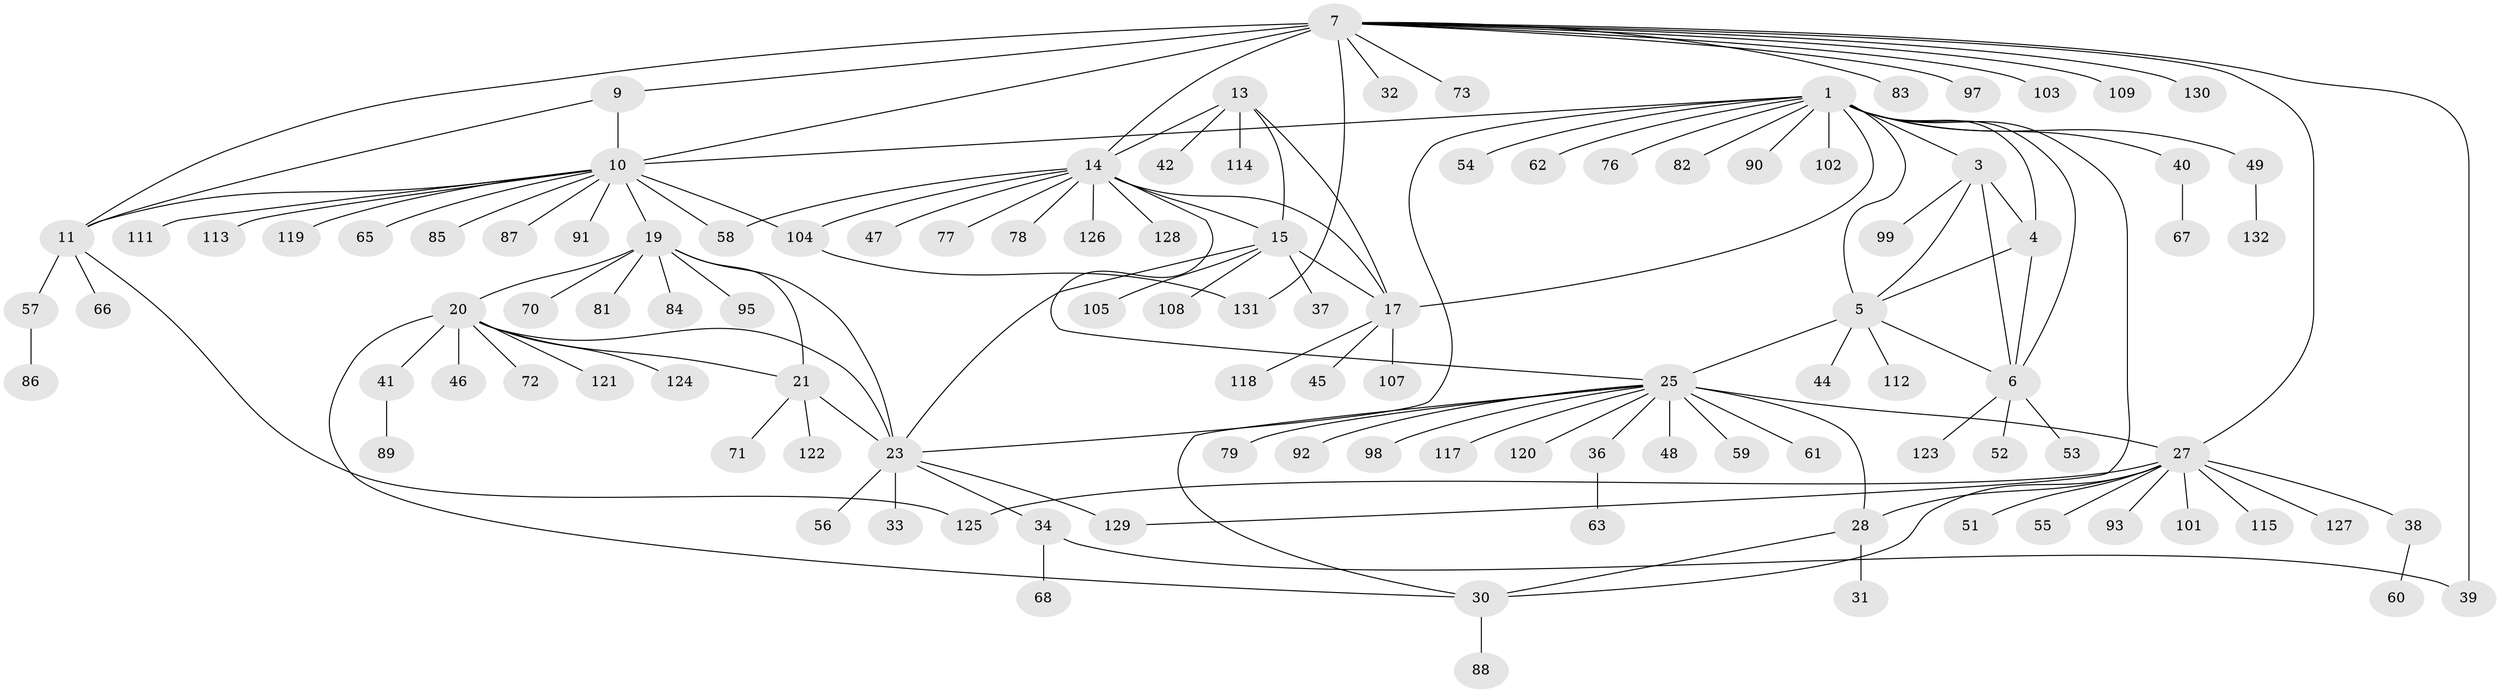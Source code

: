 // original degree distribution, {13: 0.015151515151515152, 9: 0.07575757575757576, 6: 0.03787878787878788, 5: 0.015151515151515152, 8: 0.015151515151515152, 12: 0.022727272727272728, 10: 0.022727272727272728, 11: 0.007575757575757576, 7: 0.015151515151515152, 1: 0.6439393939393939, 4: 0.007575757575757576, 2: 0.10606060606060606, 3: 0.015151515151515152}
// Generated by graph-tools (version 1.1) at 2025/42/03/06/25 10:42:06]
// undirected, 109 vertices, 138 edges
graph export_dot {
graph [start="1"]
  node [color=gray90,style=filled];
  1 [super="+2"];
  3;
  4;
  5 [super="+74"];
  6 [super="+106"];
  7 [super="+8"];
  9 [super="+75"];
  10 [super="+12"];
  11 [super="+116"];
  13 [super="+69"];
  14 [super="+16"];
  15 [super="+64"];
  17 [super="+18"];
  19 [super="+22"];
  20 [super="+35"];
  21 [super="+24"];
  23 [super="+100"];
  25 [super="+26"];
  27 [super="+29"];
  28 [super="+96"];
  30;
  31;
  32;
  33;
  34 [super="+43"];
  36;
  37;
  38;
  39;
  40;
  41;
  42;
  44;
  45;
  46;
  47 [super="+50"];
  48;
  49;
  51;
  52;
  53;
  54;
  55;
  56;
  57;
  58 [super="+80"];
  59;
  60;
  61;
  62 [super="+110"];
  63;
  65;
  66 [super="+94"];
  67;
  68;
  70;
  71;
  72;
  73;
  76;
  77;
  78;
  79;
  81;
  82;
  83;
  84;
  85;
  86;
  87;
  88;
  89;
  90;
  91;
  92;
  93;
  95;
  97;
  98;
  99;
  101;
  102;
  103;
  104;
  105;
  107;
  108;
  109;
  111;
  112;
  113;
  114;
  115;
  117;
  118;
  119;
  120;
  121;
  122;
  123;
  124;
  125;
  126;
  127;
  128;
  129;
  130;
  131;
  132;
  1 -- 3 [weight=2];
  1 -- 4 [weight=2];
  1 -- 5 [weight=2];
  1 -- 6 [weight=2];
  1 -- 17;
  1 -- 40;
  1 -- 49;
  1 -- 54;
  1 -- 62;
  1 -- 76;
  1 -- 102;
  1 -- 129;
  1 -- 10;
  1 -- 82;
  1 -- 23;
  1 -- 90;
  3 -- 4;
  3 -- 5;
  3 -- 6;
  3 -- 99;
  4 -- 5;
  4 -- 6;
  5 -- 6;
  5 -- 44;
  5 -- 112;
  5 -- 25;
  6 -- 52;
  6 -- 53;
  6 -- 123;
  7 -- 9 [weight=2];
  7 -- 10 [weight=4];
  7 -- 11 [weight=2];
  7 -- 39;
  7 -- 83;
  7 -- 32;
  7 -- 97;
  7 -- 130;
  7 -- 131;
  7 -- 103;
  7 -- 73;
  7 -- 14;
  7 -- 109;
  7 -- 27;
  9 -- 10 [weight=2];
  9 -- 11;
  10 -- 11 [weight=2];
  10 -- 65;
  10 -- 85;
  10 -- 87;
  10 -- 104;
  10 -- 111;
  10 -- 119;
  10 -- 113;
  10 -- 19;
  10 -- 58;
  10 -- 91;
  11 -- 57;
  11 -- 66;
  11 -- 125;
  13 -- 14 [weight=2];
  13 -- 15;
  13 -- 17 [weight=2];
  13 -- 42;
  13 -- 114;
  14 -- 15 [weight=2];
  14 -- 17 [weight=4];
  14 -- 47;
  14 -- 77;
  14 -- 128;
  14 -- 104;
  14 -- 78;
  14 -- 25;
  14 -- 58;
  14 -- 126;
  15 -- 17 [weight=2];
  15 -- 23;
  15 -- 37;
  15 -- 108;
  15 -- 105;
  17 -- 45;
  17 -- 107;
  17 -- 118;
  19 -- 20 [weight=2];
  19 -- 21 [weight=4];
  19 -- 23 [weight=2];
  19 -- 70;
  19 -- 81;
  19 -- 95;
  19 -- 84;
  20 -- 21 [weight=2];
  20 -- 23;
  20 -- 30;
  20 -- 41;
  20 -- 46;
  20 -- 72;
  20 -- 121;
  20 -- 124;
  21 -- 23 [weight=2];
  21 -- 122;
  21 -- 71;
  23 -- 33;
  23 -- 34;
  23 -- 56;
  23 -- 129;
  25 -- 27 [weight=4];
  25 -- 28 [weight=2];
  25 -- 30 [weight=2];
  25 -- 48;
  25 -- 59;
  25 -- 79;
  25 -- 98;
  25 -- 117;
  25 -- 120;
  25 -- 36;
  25 -- 92;
  25 -- 61;
  27 -- 28 [weight=2];
  27 -- 30 [weight=2];
  27 -- 51;
  27 -- 55;
  27 -- 93;
  27 -- 127;
  27 -- 101;
  27 -- 38;
  27 -- 115;
  27 -- 125;
  28 -- 30;
  28 -- 31;
  30 -- 88;
  34 -- 39;
  34 -- 68;
  36 -- 63;
  38 -- 60;
  40 -- 67;
  41 -- 89;
  49 -- 132;
  57 -- 86;
  104 -- 131;
}
